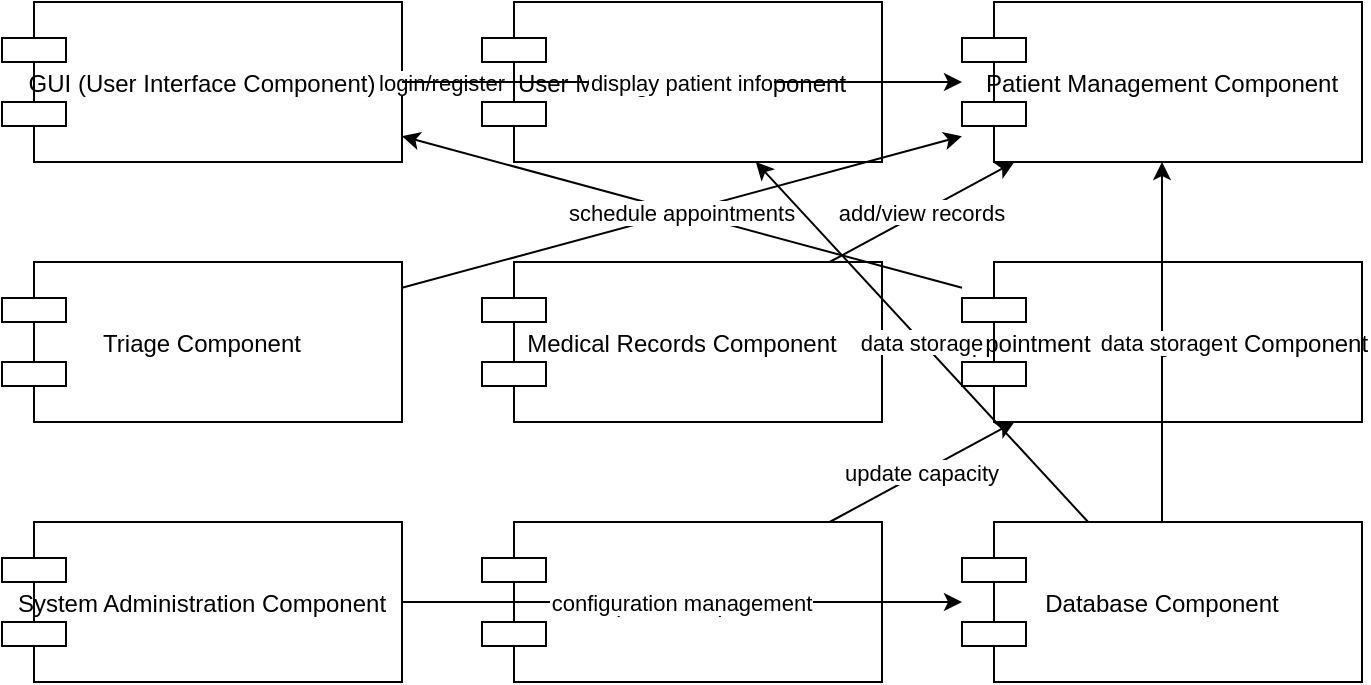 <?xml version="1.0" encoding="UTF-8"?>
<mxfile>
  <diagram name="Component Diagram">
    <mxGraphModel dx="600" dy="600" grid="1" gridSize="10" guides="1" tooltips="1" connect="1" arrows="1" fold="1" page="1" pageScale="1" pageWidth="827" pageHeight="1169" math="0" shadow="0">
      <root>
        <mxCell id="0" />
        <mxCell id="1" parent="0" />

        <!-- GUI Component -->
        <mxCell id="gui" value="GUI (User Interface Component)" style="shape=component;" vertex="1" parent="1">
          <mxGeometry x="20" y="20" width="200" height="80" as="geometry" />
        </mxCell>

        <!-- User Management Component -->
        <mxCell id="userMgmt" value="User Management Component" style="shape=component;" vertex="1" parent="1">
          <mxGeometry x="260" y="20" width="200" height="80" as="geometry" />
        </mxCell>

        <!-- Patient Management Component -->
        <mxCell id="patientMgmt" value="Patient Management Component" style="shape=component;" vertex="1" parent="1">
          <mxGeometry x="500" y="20" width="200" height="80" as="geometry" />
        </mxCell>

        <!-- Triage Component -->
        <mxCell id="triage" value="Triage Component" style="shape=component;" vertex="1" parent="1">
          <mxGeometry x="20" y="150" width="200" height="80" as="geometry" />
        </mxCell>

        <!-- Medical Records Component -->
        <mxCell id="medRecords" value="Medical Records Component" style="shape=component;" vertex="1" parent="1">
          <mxGeometry x="260" y="150" width="200" height="80" as="geometry" />
        </mxCell>

        <!-- Appointment Management Component -->
        <mxCell id="appointmentMgmt" value="Appointment Management Component" style="shape=component;" vertex="1" parent="1">
          <mxGeometry x="500" y="150" width="200" height="80" as="geometry" />
        </mxCell>

        <!-- System Administration Component -->
        <mxCell id="sysAdmin" value="System Administration Component" style="shape=component;" vertex="1" parent="1">
          <mxGeometry x="20" y="280" width="200" height="80" as="geometry" />
        </mxCell>

        <!-- Hospital Component -->
        <mxCell id="hospital" value="Hospital Component" style="shape=component;" vertex="1" parent="1">
          <mxGeometry x="260" y="280" width="200" height="80" as="geometry" />
        </mxCell>

        <!-- Database Component -->
        <mxCell id="database" value="Database Component" style="shape=component;" vertex="1" parent="1">
          <mxGeometry x="500" y="280" width="200" height="80" as="geometry" />
        </mxCell>

        <!-- Connections -->
        <mxCell id="edge1" value="login/register" edge="1" parent="1" source="gui" target="userMgmt">
          <mxGeometry relative="1" as="geometry" />
        </mxCell>
        <mxCell id="edge2" value="display patient info" edge="1" parent="1" source="gui" target="patientMgmt">
          <mxGeometry relative="1" as="geometry" />
        </mxCell>
        <mxCell id="edge3" value="update triage status" edge="1" parent="1" source="triage" target="patientMgmt">
          <mxGeometry relative="1" as="geometry" />
        </mxCell>
        <mxCell id="edge4" value="add/view records" edge="1" parent="1" source="medRecords" target="patientMgmt">
          <mxGeometry relative="1" as="geometry" />
        </mxCell>
        <mxCell id="edge5" value="schedule appointments" edge="1" parent="1" source="appointmentMgmt" target="gui">
          <mxGeometry relative="1" as="geometry" />
        </mxCell>
        <mxCell id="edge6" value="configuration management" edge="1" parent="1" source="sysAdmin" target="database">
          <mxGeometry relative="1" as="geometry" />
        </mxCell>
        <mxCell id="edge7" value="update capacity" edge="1" parent="1" source="hospital" target="appointmentMgmt">
          <mxGeometry relative="1" as="geometry" />
        </mxCell>
        <mxCell id="edge8" value="data storage" edge="1" parent="1" source="database" target="userMgmt">
          <mxGeometry relative="1" as="geometry" />
        </mxCell>
        <mxCell id="edge9" value="data storage" edge="1" parent="1" source="database" target="patientMgmt">
          <mxGeometry relative="1" as="geometry" />
        </mxCell>
      </root>
    </mxGraphModel>
  </diagram>
</mxfile>
